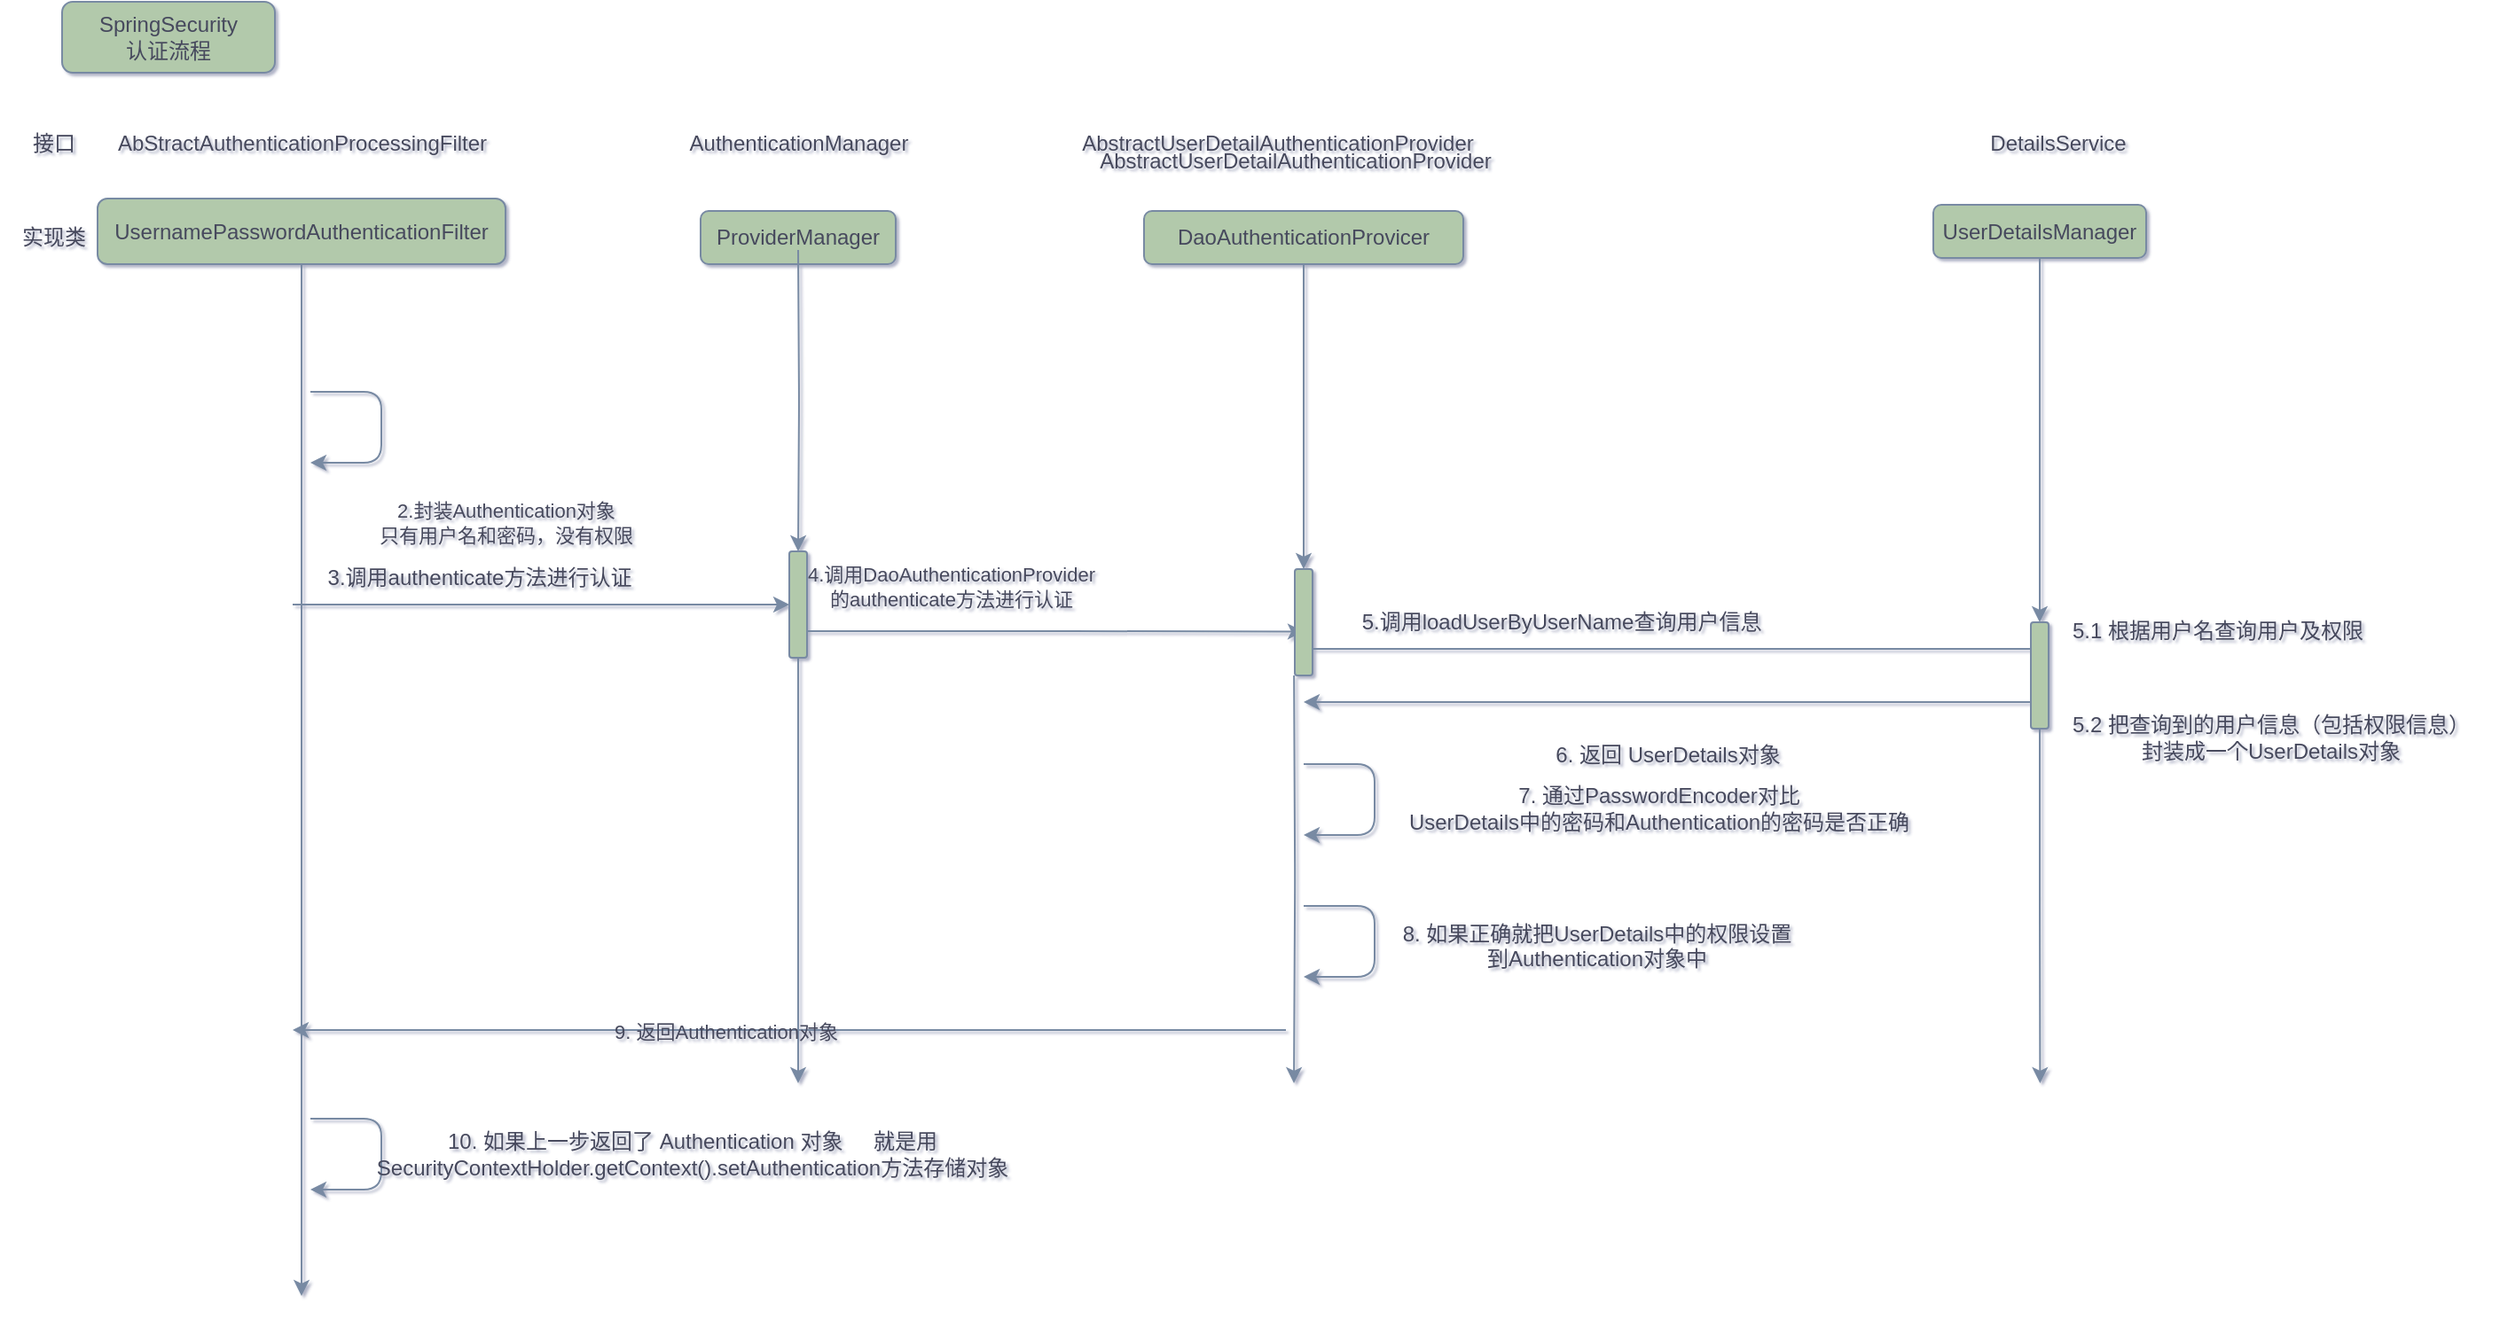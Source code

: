 <mxfile version="26.1.1">
  <diagram id="C5RBs43oDa-KdzZeNtuy" name="Page-1">
    <mxGraphModel dx="1059" dy="865" grid="1" gridSize="10" guides="1" tooltips="1" connect="1" arrows="1" fold="1" page="1" pageScale="1" pageWidth="1600" pageHeight="1200" background="#FFFFFF" math="0" shadow="1">
      <root>
        <mxCell id="WIyWlLk6GJQsqaUBKTNV-0" />
        <mxCell id="WIyWlLk6GJQsqaUBKTNV-1" parent="WIyWlLk6GJQsqaUBKTNV-0" />
        <mxCell id="WIyWlLk6GJQsqaUBKTNV-3" value="SpringSecurity&lt;div&gt;认证流程&lt;/div&gt;" style="rounded=1;whiteSpace=wrap;html=1;fontSize=12;glass=0;strokeWidth=1;shadow=0;labelBackgroundColor=none;fillColor=#B2C9AB;strokeColor=#788AA3;fontColor=#46495D;" parent="WIyWlLk6GJQsqaUBKTNV-1" vertex="1">
          <mxGeometry x="80" y="60" width="120" height="40" as="geometry" />
        </mxCell>
        <mxCell id="dbT4wgJQlKrbsk1Rjgz7-1" value="接口" style="text;html=1;align=center;verticalAlign=middle;resizable=0;points=[];autosize=1;strokeColor=none;fillColor=none;rounded=1;labelBackgroundColor=none;fontColor=#46495D;" parent="WIyWlLk6GJQsqaUBKTNV-1" vertex="1">
          <mxGeometry x="50" y="125" width="50" height="30" as="geometry" />
        </mxCell>
        <mxCell id="dbT4wgJQlKrbsk1Rjgz7-2" value="AbStractAuthenticationProcessingFilter" style="text;html=1;align=center;verticalAlign=middle;resizable=0;points=[];autosize=1;strokeColor=none;fillColor=none;rounded=1;labelBackgroundColor=none;fontColor=#46495D;" parent="WIyWlLk6GJQsqaUBKTNV-1" vertex="1">
          <mxGeometry x="100" y="125" width="230" height="30" as="geometry" />
        </mxCell>
        <mxCell id="dbT4wgJQlKrbsk1Rjgz7-3" value="实现类" style="text;html=1;align=center;verticalAlign=middle;resizable=0;points=[];autosize=1;strokeColor=none;fillColor=none;rounded=1;labelBackgroundColor=none;fontColor=#46495D;" parent="WIyWlLk6GJQsqaUBKTNV-1" vertex="1">
          <mxGeometry x="45" y="178" width="60" height="30" as="geometry" />
        </mxCell>
        <mxCell id="dbT4wgJQlKrbsk1Rjgz7-10" value="" style="edgeStyle=orthogonalEdgeStyle;rounded=1;orthogonalLoop=1;jettySize=auto;html=1;labelBackgroundColor=none;fontColor=default;strokeColor=#788AA3;" parent="WIyWlLk6GJQsqaUBKTNV-1" source="dbT4wgJQlKrbsk1Rjgz7-5" edge="1">
          <mxGeometry relative="1" as="geometry">
            <mxPoint x="215" y="790" as="targetPoint" />
          </mxGeometry>
        </mxCell>
        <mxCell id="dbT4wgJQlKrbsk1Rjgz7-14" value="2.封装Authentication对象&lt;div&gt;只有用户名和密码，没有权限&lt;/div&gt;" style="edgeLabel;html=1;align=center;verticalAlign=middle;resizable=0;points=[];rounded=1;labelBackgroundColor=none;fontColor=#46495D;" parent="dbT4wgJQlKrbsk1Rjgz7-10" vertex="1" connectable="0">
          <mxGeometry x="-0.513" y="1" relative="1" as="geometry">
            <mxPoint x="114" y="4" as="offset" />
          </mxGeometry>
        </mxCell>
        <mxCell id="dbT4wgJQlKrbsk1Rjgz7-5" value="UsernamePasswordAuthenticationFilter" style="whiteSpace=wrap;html=1;rounded=1;labelBackgroundColor=none;fillColor=#B2C9AB;strokeColor=#788AA3;fontColor=#46495D;" parent="WIyWlLk6GJQsqaUBKTNV-1" vertex="1">
          <mxGeometry x="100" y="171" width="230" height="37" as="geometry" />
        </mxCell>
        <mxCell id="dbT4wgJQlKrbsk1Rjgz7-6" value="AuthenticationManager" style="text;html=1;align=center;verticalAlign=middle;resizable=0;points=[];autosize=1;strokeColor=none;fillColor=none;rounded=1;labelBackgroundColor=none;fontColor=#46495D;" parent="WIyWlLk6GJQsqaUBKTNV-1" vertex="1">
          <mxGeometry x="420" y="125" width="150" height="30" as="geometry" />
        </mxCell>
        <mxCell id="dbT4wgJQlKrbsk1Rjgz7-18" style="edgeStyle=orthogonalEdgeStyle;rounded=1;orthogonalLoop=1;jettySize=auto;html=1;labelBackgroundColor=none;fontColor=default;strokeColor=#788AA3;" parent="WIyWlLk6GJQsqaUBKTNV-1" source="dbT4wgJQlKrbsk1Rjgz7-24" edge="1">
          <mxGeometry relative="1" as="geometry">
            <mxPoint x="495" y="670" as="targetPoint" />
            <mxPoint x="495" y="200" as="sourcePoint" />
          </mxGeometry>
        </mxCell>
        <mxCell id="dbT4wgJQlKrbsk1Rjgz7-8" value="ProviderManager" style="whiteSpace=wrap;html=1;rounded=1;labelBackgroundColor=none;fillColor=#B2C9AB;strokeColor=#788AA3;fontColor=#46495D;" parent="WIyWlLk6GJQsqaUBKTNV-1" vertex="1">
          <mxGeometry x="440" y="178" width="110" height="30" as="geometry" />
        </mxCell>
        <mxCell id="dbT4wgJQlKrbsk1Rjgz7-17" value="" style="endArrow=classic;html=1;rounded=1;labelBackgroundColor=none;fontColor=default;strokeColor=#788AA3;" parent="WIyWlLk6GJQsqaUBKTNV-1" edge="1">
          <mxGeometry width="50" height="50" relative="1" as="geometry">
            <mxPoint x="220" y="280" as="sourcePoint" />
            <mxPoint x="220" y="320" as="targetPoint" />
            <Array as="points">
              <mxPoint x="260" y="280" />
              <mxPoint x="260" y="320" />
            </Array>
          </mxGeometry>
        </mxCell>
        <mxCell id="dbT4wgJQlKrbsk1Rjgz7-19" value="" style="endArrow=classic;html=1;rounded=1;entryX=0;entryY=0.5;entryDx=0;entryDy=0;labelBackgroundColor=none;fontColor=default;strokeColor=#788AA3;" parent="WIyWlLk6GJQsqaUBKTNV-1" target="dbT4wgJQlKrbsk1Rjgz7-24" edge="1">
          <mxGeometry width="50" height="50" relative="1" as="geometry">
            <mxPoint x="210" y="400" as="sourcePoint" />
            <mxPoint x="650.667" y="400" as="targetPoint" />
          </mxGeometry>
        </mxCell>
        <mxCell id="dbT4wgJQlKrbsk1Rjgz7-29" value="" style="edgeStyle=orthogonalEdgeStyle;rounded=1;orthogonalLoop=1;jettySize=auto;html=1;labelBackgroundColor=none;fontColor=default;strokeColor=#788AA3;" parent="WIyWlLk6GJQsqaUBKTNV-1" target="dbT4wgJQlKrbsk1Rjgz7-24" edge="1">
          <mxGeometry relative="1" as="geometry">
            <mxPoint x="495" y="552.667" as="targetPoint" />
            <mxPoint x="495" y="200" as="sourcePoint" />
          </mxGeometry>
        </mxCell>
        <mxCell id="dbT4wgJQlKrbsk1Rjgz7-30" value="4.调用DaoAuthenticationProvider&lt;div&gt;的authenticate方法进行认证&lt;/div&gt;" style="edgeLabel;html=1;align=center;verticalAlign=middle;resizable=0;points=[];rounded=1;labelBackgroundColor=none;fontColor=#46495D;" parent="dbT4wgJQlKrbsk1Rjgz7-29" vertex="1" connectable="0">
          <mxGeometry x="-0.438" y="1" relative="1" as="geometry">
            <mxPoint x="84" y="142" as="offset" />
          </mxGeometry>
        </mxCell>
        <mxCell id="dbT4wgJQlKrbsk1Rjgz7-37" style="edgeStyle=orthogonalEdgeStyle;rounded=1;orthogonalLoop=1;jettySize=auto;html=1;exitX=1;exitY=0.75;exitDx=0;exitDy=0;labelBackgroundColor=none;fontColor=default;strokeColor=#788AA3;" parent="WIyWlLk6GJQsqaUBKTNV-1" source="dbT4wgJQlKrbsk1Rjgz7-24" edge="1">
          <mxGeometry relative="1" as="geometry">
            <mxPoint x="780" y="415.238" as="targetPoint" />
          </mxGeometry>
        </mxCell>
        <mxCell id="dbT4wgJQlKrbsk1Rjgz7-24" value="" style="rounded=1;whiteSpace=wrap;html=1;labelBackgroundColor=none;fillColor=#B2C9AB;strokeColor=#788AA3;fontColor=#46495D;" parent="WIyWlLk6GJQsqaUBKTNV-1" vertex="1">
          <mxGeometry x="490" y="370" width="10" height="60" as="geometry" />
        </mxCell>
        <mxCell id="dbT4wgJQlKrbsk1Rjgz7-31" value="3.调用authenticate方法进行认证" style="text;html=1;align=center;verticalAlign=middle;resizable=0;points=[];autosize=1;strokeColor=none;fillColor=none;labelBackgroundColor=none;fontColor=#46495D;rounded=1;" parent="WIyWlLk6GJQsqaUBKTNV-1" vertex="1">
          <mxGeometry x="220" y="370" width="190" height="30" as="geometry" />
        </mxCell>
        <mxCell id="dbT4wgJQlKrbsk1Rjgz7-32" value="AbstractUserDetailAuthenticationProvider" style="text;html=1;align=center;verticalAlign=middle;resizable=0;points=[];autosize=1;strokeColor=none;fillColor=none;labelBackgroundColor=none;fontColor=#46495D;rounded=1;" parent="WIyWlLk6GJQsqaUBKTNV-1" vertex="1">
          <mxGeometry x="645" y="125" width="240" height="30" as="geometry" />
        </mxCell>
        <mxCell id="dbT4wgJQlKrbsk1Rjgz7-36" style="edgeStyle=orthogonalEdgeStyle;rounded=1;orthogonalLoop=1;jettySize=auto;html=1;labelBackgroundColor=none;fontColor=default;strokeColor=#788AA3;" parent="WIyWlLk6GJQsqaUBKTNV-1" edge="1">
          <mxGeometry relative="1" as="geometry">
            <mxPoint x="774.52" y="670" as="targetPoint" />
            <mxPoint x="774.568" y="440" as="sourcePoint" />
          </mxGeometry>
        </mxCell>
        <mxCell id="dbT4wgJQlKrbsk1Rjgz7-34" value="DaoAuthenticationProvicer" style="whiteSpace=wrap;html=1;rounded=1;labelBackgroundColor=none;fillColor=#B2C9AB;strokeColor=#788AA3;fontColor=#46495D;" parent="WIyWlLk6GJQsqaUBKTNV-1" vertex="1">
          <mxGeometry x="690" y="178" width="180" height="30" as="geometry" />
        </mxCell>
        <mxCell id="dbT4wgJQlKrbsk1Rjgz7-39" value="" style="edgeStyle=orthogonalEdgeStyle;rounded=1;orthogonalLoop=1;jettySize=auto;html=1;labelBackgroundColor=none;fontColor=default;strokeColor=#788AA3;" parent="WIyWlLk6GJQsqaUBKTNV-1" source="dbT4wgJQlKrbsk1Rjgz7-34" target="dbT4wgJQlKrbsk1Rjgz7-38" edge="1">
          <mxGeometry relative="1" as="geometry">
            <mxPoint x="780" y="730.635" as="targetPoint" />
            <mxPoint x="780" y="208" as="sourcePoint" />
          </mxGeometry>
        </mxCell>
        <mxCell id="dbT4wgJQlKrbsk1Rjgz7-40" style="edgeStyle=orthogonalEdgeStyle;rounded=1;orthogonalLoop=1;jettySize=auto;html=1;exitX=1;exitY=0.75;exitDx=0;exitDy=0;labelBackgroundColor=none;fontColor=default;strokeColor=#788AA3;" parent="WIyWlLk6GJQsqaUBKTNV-1" source="dbT4wgJQlKrbsk1Rjgz7-38" edge="1">
          <mxGeometry relative="1" as="geometry">
            <mxPoint x="1200" y="425" as="targetPoint" />
          </mxGeometry>
        </mxCell>
        <mxCell id="dbT4wgJQlKrbsk1Rjgz7-38" value="" style="rounded=1;whiteSpace=wrap;html=1;labelBackgroundColor=none;fillColor=#B2C9AB;strokeColor=#788AA3;fontColor=#46495D;" parent="WIyWlLk6GJQsqaUBKTNV-1" vertex="1">
          <mxGeometry x="775" y="380" width="10" height="60" as="geometry" />
        </mxCell>
        <mxCell id="dbT4wgJQlKrbsk1Rjgz7-41" value="5.调用loadUserByUserName查询用户信息" style="text;html=1;align=center;verticalAlign=middle;resizable=0;points=[];autosize=1;strokeColor=none;fillColor=none;labelBackgroundColor=none;fontColor=#46495D;rounded=1;" parent="WIyWlLk6GJQsqaUBKTNV-1" vertex="1">
          <mxGeometry x="800" y="395" width="250" height="30" as="geometry" />
        </mxCell>
        <mxCell id="dbT4wgJQlKrbsk1Rjgz7-42" value="DetailsService" style="text;html=1;align=center;verticalAlign=middle;resizable=0;points=[];autosize=1;strokeColor=none;fillColor=none;labelBackgroundColor=none;fontColor=#46495D;rounded=1;" parent="WIyWlLk6GJQsqaUBKTNV-1" vertex="1">
          <mxGeometry x="1155" y="125" width="100" height="30" as="geometry" />
        </mxCell>
        <mxCell id="dbT4wgJQlKrbsk1Rjgz7-45" style="edgeStyle=orthogonalEdgeStyle;rounded=1;orthogonalLoop=1;jettySize=auto;html=1;exitX=0.5;exitY=1;exitDx=0;exitDy=0;labelBackgroundColor=none;fontColor=default;strokeColor=#788AA3;" parent="WIyWlLk6GJQsqaUBKTNV-1" source="dbT4wgJQlKrbsk1Rjgz7-48" edge="1">
          <mxGeometry relative="1" as="geometry">
            <mxPoint x="1195.19" y="670" as="targetPoint" />
          </mxGeometry>
        </mxCell>
        <mxCell id="dbT4wgJQlKrbsk1Rjgz7-44" value="UserDetailsManager" style="whiteSpace=wrap;html=1;rounded=1;labelBackgroundColor=none;fillColor=#B2C9AB;strokeColor=#788AA3;fontColor=#46495D;" parent="WIyWlLk6GJQsqaUBKTNV-1" vertex="1">
          <mxGeometry x="1135" y="174.5" width="120" height="30" as="geometry" />
        </mxCell>
        <mxCell id="dbT4wgJQlKrbsk1Rjgz7-47" value="AbstractUserDetailAuthenticationProvider" style="text;html=1;align=center;verticalAlign=middle;resizable=0;points=[];autosize=1;strokeColor=none;fillColor=none;labelBackgroundColor=none;fontColor=#46495D;rounded=1;" parent="WIyWlLk6GJQsqaUBKTNV-1" vertex="1">
          <mxGeometry x="655" y="135" width="240" height="30" as="geometry" />
        </mxCell>
        <mxCell id="dbT4wgJQlKrbsk1Rjgz7-49" value="" style="edgeStyle=orthogonalEdgeStyle;rounded=1;orthogonalLoop=1;jettySize=auto;html=1;exitX=0.5;exitY=1;exitDx=0;exitDy=0;labelBackgroundColor=none;fontColor=default;strokeColor=#788AA3;" parent="WIyWlLk6GJQsqaUBKTNV-1" source="dbT4wgJQlKrbsk1Rjgz7-44" target="dbT4wgJQlKrbsk1Rjgz7-48" edge="1">
          <mxGeometry relative="1" as="geometry">
            <mxPoint x="1195.19" y="670" as="targetPoint" />
            <mxPoint x="1195" y="205" as="sourcePoint" />
          </mxGeometry>
        </mxCell>
        <mxCell id="dbT4wgJQlKrbsk1Rjgz7-53" style="edgeStyle=orthogonalEdgeStyle;rounded=1;orthogonalLoop=1;jettySize=auto;html=1;exitX=0;exitY=0.75;exitDx=0;exitDy=0;labelBackgroundColor=none;fontColor=default;strokeColor=#788AA3;" parent="WIyWlLk6GJQsqaUBKTNV-1" source="dbT4wgJQlKrbsk1Rjgz7-48" edge="1">
          <mxGeometry relative="1" as="geometry">
            <mxPoint x="780" y="455" as="targetPoint" />
          </mxGeometry>
        </mxCell>
        <mxCell id="dbT4wgJQlKrbsk1Rjgz7-48" value="" style="rounded=1;whiteSpace=wrap;html=1;labelBackgroundColor=none;fillColor=#B2C9AB;strokeColor=#788AA3;fontColor=#46495D;" parent="WIyWlLk6GJQsqaUBKTNV-1" vertex="1">
          <mxGeometry x="1190" y="410" width="10" height="60" as="geometry" />
        </mxCell>
        <mxCell id="dbT4wgJQlKrbsk1Rjgz7-50" value="5.1 根据用户名查询用户及权限" style="text;html=1;align=center;verticalAlign=middle;resizable=0;points=[];autosize=1;strokeColor=none;fillColor=none;labelBackgroundColor=none;fontColor=#46495D;rounded=1;" parent="WIyWlLk6GJQsqaUBKTNV-1" vertex="1">
          <mxGeometry x="1200" y="400" width="190" height="30" as="geometry" />
        </mxCell>
        <mxCell id="dbT4wgJQlKrbsk1Rjgz7-51" value="5.2 把查询到的用户信息（包括权限信息）&lt;div&gt;封装成一个UserDetails对象&lt;/div&gt;" style="text;html=1;align=center;verticalAlign=middle;resizable=0;points=[];autosize=1;strokeColor=none;fillColor=none;labelBackgroundColor=none;fontColor=#46495D;rounded=1;" parent="WIyWlLk6GJQsqaUBKTNV-1" vertex="1">
          <mxGeometry x="1200" y="455" width="250" height="40" as="geometry" />
        </mxCell>
        <mxCell id="dbT4wgJQlKrbsk1Rjgz7-55" value="6. 返回 UserDetails对象" style="text;html=1;align=center;verticalAlign=middle;resizable=0;points=[];autosize=1;strokeColor=none;fillColor=none;labelBackgroundColor=none;fontColor=#46495D;rounded=1;" parent="WIyWlLk6GJQsqaUBKTNV-1" vertex="1">
          <mxGeometry x="910" y="470" width="150" height="30" as="geometry" />
        </mxCell>
        <mxCell id="dbT4wgJQlKrbsk1Rjgz7-56" value="" style="endArrow=classic;html=1;rounded=1;labelBackgroundColor=none;fontColor=default;strokeColor=#788AA3;" parent="WIyWlLk6GJQsqaUBKTNV-1" edge="1">
          <mxGeometry width="50" height="50" relative="1" as="geometry">
            <mxPoint x="780" y="490" as="sourcePoint" />
            <mxPoint x="780" y="530" as="targetPoint" />
            <Array as="points">
              <mxPoint x="820" y="490" />
              <mxPoint x="820" y="530" />
            </Array>
          </mxGeometry>
        </mxCell>
        <mxCell id="dbT4wgJQlKrbsk1Rjgz7-57" value="7. 通过PasswordEncoder对比&lt;div&gt;UserDetails中的密码和Authentication的密码是否正确&lt;/div&gt;" style="text;html=1;align=center;verticalAlign=middle;resizable=0;points=[];autosize=1;strokeColor=none;fillColor=none;labelBackgroundColor=none;fontColor=#46495D;rounded=1;" parent="WIyWlLk6GJQsqaUBKTNV-1" vertex="1">
          <mxGeometry x="825" y="495" width="310" height="40" as="geometry" />
        </mxCell>
        <mxCell id="dbT4wgJQlKrbsk1Rjgz7-58" value="" style="endArrow=classic;html=1;rounded=1;labelBackgroundColor=none;fontColor=default;strokeColor=#788AA3;" parent="WIyWlLk6GJQsqaUBKTNV-1" edge="1">
          <mxGeometry width="50" height="50" relative="1" as="geometry">
            <mxPoint x="780" y="570" as="sourcePoint" />
            <mxPoint x="780" y="610" as="targetPoint" />
            <Array as="points">
              <mxPoint x="820" y="570" />
              <mxPoint x="820" y="610" />
            </Array>
          </mxGeometry>
        </mxCell>
        <mxCell id="dbT4wgJQlKrbsk1Rjgz7-60" value="8. 如果正确就把UserDetails中的权限设置&lt;br&gt;到Authentication对象中&lt;div&gt;&lt;br&gt;&lt;/div&gt;" style="text;html=1;align=center;verticalAlign=middle;resizable=0;points=[];autosize=1;strokeColor=none;fillColor=none;labelBackgroundColor=none;fontColor=#46495D;rounded=1;" parent="WIyWlLk6GJQsqaUBKTNV-1" vertex="1">
          <mxGeometry x="825" y="570" width="240" height="60" as="geometry" />
        </mxCell>
        <mxCell id="dbT4wgJQlKrbsk1Rjgz7-62" value="" style="endArrow=classic;html=1;rounded=1;labelBackgroundColor=none;fontColor=default;strokeColor=#788AA3;" parent="WIyWlLk6GJQsqaUBKTNV-1" edge="1">
          <mxGeometry width="50" height="50" relative="1" as="geometry">
            <mxPoint x="770" y="640" as="sourcePoint" />
            <mxPoint x="210" y="640" as="targetPoint" />
          </mxGeometry>
        </mxCell>
        <mxCell id="dbT4wgJQlKrbsk1Rjgz7-63" value="9. 返回Authentication对象" style="edgeLabel;html=1;align=center;verticalAlign=middle;resizable=0;points=[];rounded=1;labelBackgroundColor=none;fontColor=#46495D;" parent="dbT4wgJQlKrbsk1Rjgz7-62" vertex="1" connectable="0">
          <mxGeometry x="0.128" y="1" relative="1" as="geometry">
            <mxPoint as="offset" />
          </mxGeometry>
        </mxCell>
        <mxCell id="dbT4wgJQlKrbsk1Rjgz7-64" value="" style="endArrow=classic;html=1;rounded=1;labelBackgroundColor=none;fontColor=default;strokeColor=#788AA3;" parent="WIyWlLk6GJQsqaUBKTNV-1" edge="1">
          <mxGeometry width="50" height="50" relative="1" as="geometry">
            <mxPoint x="220" y="690" as="sourcePoint" />
            <mxPoint x="220" y="730" as="targetPoint" />
            <Array as="points">
              <mxPoint x="260" y="690" />
              <mxPoint x="260" y="730" />
            </Array>
          </mxGeometry>
        </mxCell>
        <mxCell id="dbT4wgJQlKrbsk1Rjgz7-65" value="10. 如果上一步返回了 Authentication 对象&lt;span style=&quot;white-space: pre;&quot;&gt;&#x9;&lt;/span&gt;就是用&lt;br&gt;SecurityContextHolder.getContext().setAuthentication方法存储对象" style="text;html=1;align=center;verticalAlign=middle;resizable=0;points=[];autosize=1;strokeColor=none;fillColor=none;labelBackgroundColor=none;fontColor=#46495D;rounded=1;" parent="WIyWlLk6GJQsqaUBKTNV-1" vertex="1">
          <mxGeometry x="245" y="690" width="380" height="40" as="geometry" />
        </mxCell>
      </root>
    </mxGraphModel>
  </diagram>
</mxfile>
